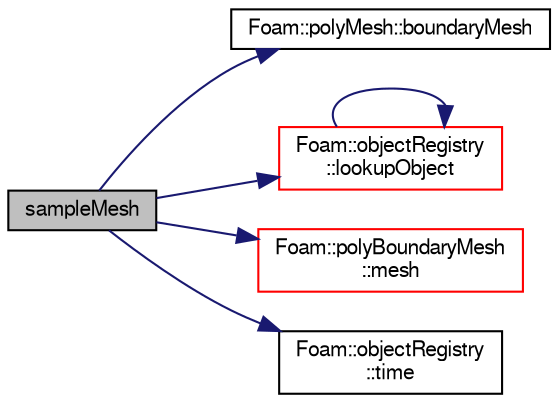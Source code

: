 digraph "sampleMesh"
{
  bgcolor="transparent";
  edge [fontname="FreeSans",fontsize="10",labelfontname="FreeSans",labelfontsize="10"];
  node [fontname="FreeSans",fontsize="10",shape=record];
  rankdir="LR";
  Node3465 [label="sampleMesh",height=0.2,width=0.4,color="black", fillcolor="grey75", style="filled", fontcolor="black"];
  Node3465 -> Node3466 [color="midnightblue",fontsize="10",style="solid",fontname="FreeSans"];
  Node3466 [label="Foam::polyMesh::boundaryMesh",height=0.2,width=0.4,color="black",URL="$a27410.html#a9f2b68c134340291eda6197f47f25484",tooltip="Return boundary mesh. "];
  Node3465 -> Node3467 [color="midnightblue",fontsize="10",style="solid",fontname="FreeSans"];
  Node3467 [label="Foam::objectRegistry\l::lookupObject",height=0.2,width=0.4,color="red",URL="$a26326.html#a8b49296f8410366342c524250612c2aa",tooltip="Lookup and return the object of the given Type. "];
  Node3467 -> Node3467 [color="midnightblue",fontsize="10",style="solid",fontname="FreeSans"];
  Node3465 -> Node3521 [color="midnightblue",fontsize="10",style="solid",fontname="FreeSans"];
  Node3521 [label="Foam::polyBoundaryMesh\l::mesh",height=0.2,width=0.4,color="red",URL="$a27402.html#ae78c91f8ff731c07ccc4351d9fe861ba",tooltip="Return the mesh reference. "];
  Node3465 -> Node3644 [color="midnightblue",fontsize="10",style="solid",fontname="FreeSans"];
  Node3644 [label="Foam::objectRegistry\l::time",height=0.2,width=0.4,color="black",URL="$a26326.html#a0d94096809fe3376b29a2a29ca11bb18",tooltip="Return time. "];
}
